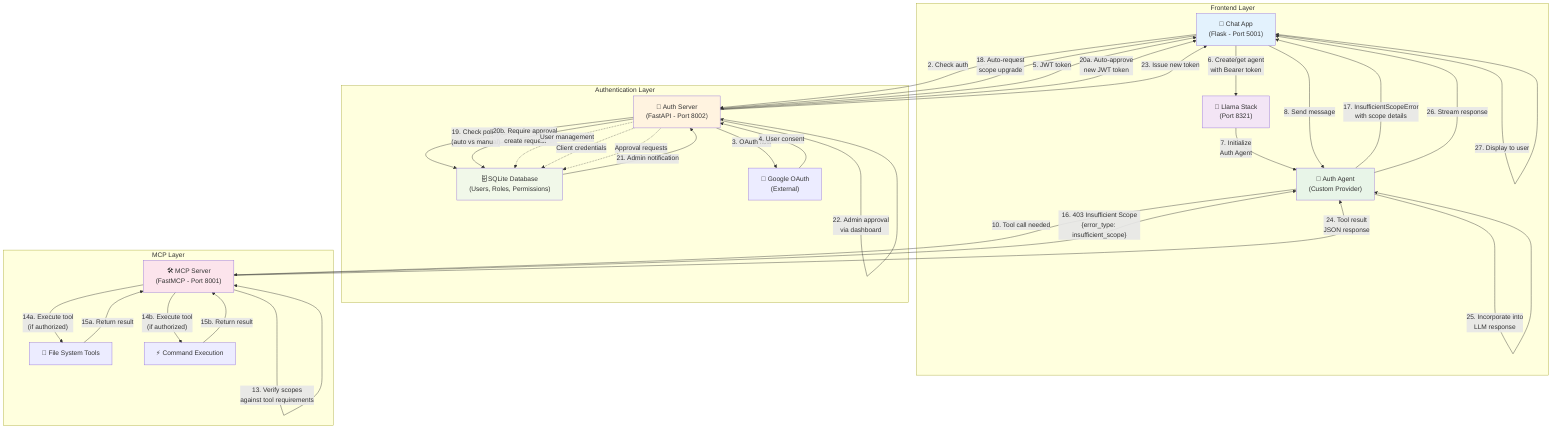 graph TB
    subgraph "Frontend Layer"
        A["📱 Chat App<br/>(Flask - Port 5001)"]
        B["🤖 Llama Stack<br/>(Port 8321)"]
        C["🧠 Auth Agent<br/>(Custom Provider)"]
    end
    
    subgraph "Authentication Layer"
        D["🔐 Auth Server<br/>(FastAPI - Port 8002)"]
        E["🗄️ SQLite Database<br/>(Users, Roles, Permissions)"]
        F["🔑 Google OAuth<br/>(External)"]
    end
    
    subgraph "MCP Layer"
        G["🛠️ MCP Server<br/>(FastMCP - Port 8001)"]
        H["📁 File System Tools"]
        I["⚡ Command Execution"]
    end
    
    %% User interaction flow
    A -->|"1. User prompt"| A
    A -->|"2. Check auth"| D
    D -->|"3. OAuth flow"| F
    F -->|"4. User consent"| D
    D -->|"5. JWT token"| A
    
    %% Agent processing flow
    A -->|"6. Create/get agent<br/>with Bearer token"| B
    B -->|"7. Initialize<br/>Auth Agent"| C
    
    %% Message processing
    A -->|"8. Send message"| C
    C -->|"9. GPT-4 processing<br/>(via OpenAI)"| C
    C -->|"10. Tool call needed"| G
    
    %% Authentication flow
    G -->|"11. Validate JWT<br/>Authorization: Bearer {token}"| G
    G -->|"12. Check audience<br/>& issuer claims"| G
    G -->|"13. Verify scopes<br/>against tool requirements"| G
    
    %% Tool execution flow
    G -->|"14a. Execute tool<br/>(if authorized)"| H
    G -->|"14b. Execute tool<br/>(if authorized)"| I
    H -->|"15a. Return result"| G
    I -->|"15b. Return result"| G
    
    %% Error handling flow
    G -->|"16. 403 Insufficient Scope<br/>{error_type: insufficient_scope}"| C
    C -->|"17. InsufficientScopeError<br/>with scope details"| A
    A -->|"18. Auto-request<br/>scope upgrade"| D
    
    %% Approval flow
    D -->|"19. Check policy<br/>(auto vs manual)"| E
    D -->|"20a. Auto-approve<br/>new JWT token"| A
    D -->|"20b. Require approval<br/>create request"| E
    E -->|"21. Admin notification"| D
    D -->|"22. Admin approval<br/>via dashboard"| D
    D -->|"23. Issue new token"| A
    
    %% Success flow
    G -->|"24. Tool result<br/>JSON response"| C
    C -->|"25. Incorporate into<br/>LLM response"| C
    C -->|"26. Stream response"| A
    A -->|"27. Display to user"| A
    
    %% Database connections
    D -.->|"User management"| E
    D -.->|"Client credentials"| E
    D -.->|"Approval requests"| E
    
    style A fill:#e3f2fd
    style B fill:#f3e5f5
    style C fill:#e8f5e8
    style D fill:#fff3e0
    style G fill:#fce4ec
    style E fill:#f1f8e9